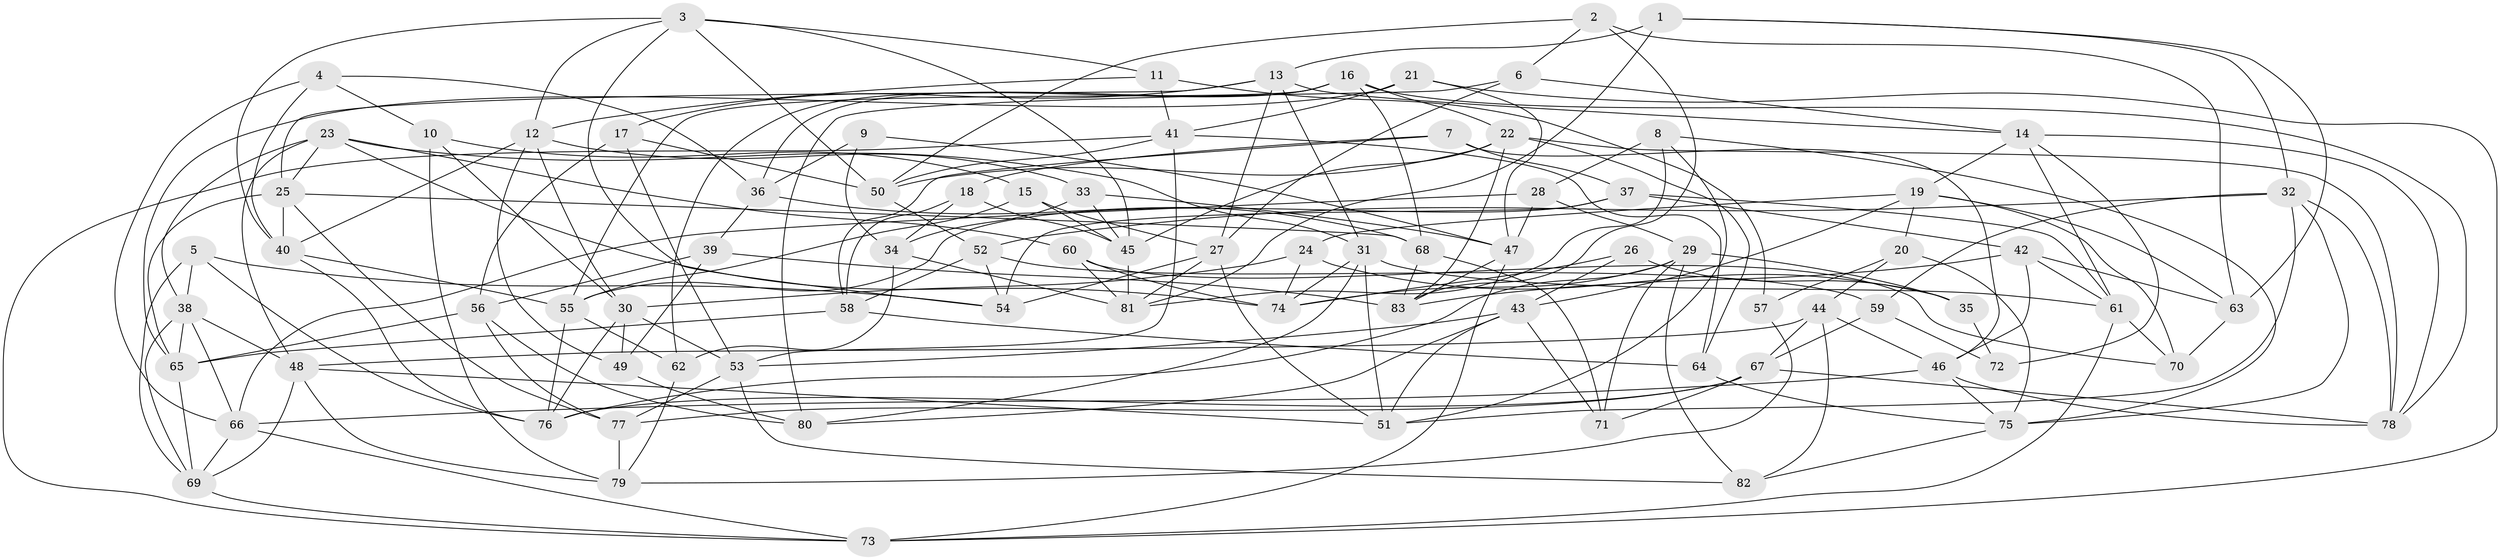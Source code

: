 // original degree distribution, {4: 1.0}
// Generated by graph-tools (version 1.1) at 2025/38/03/04/25 23:38:12]
// undirected, 83 vertices, 209 edges
graph export_dot {
  node [color=gray90,style=filled];
  1;
  2;
  3;
  4;
  5;
  6;
  7;
  8;
  9;
  10;
  11;
  12;
  13;
  14;
  15;
  16;
  17;
  18;
  19;
  20;
  21;
  22;
  23;
  24;
  25;
  26;
  27;
  28;
  29;
  30;
  31;
  32;
  33;
  34;
  35;
  36;
  37;
  38;
  39;
  40;
  41;
  42;
  43;
  44;
  45;
  46;
  47;
  48;
  49;
  50;
  51;
  52;
  53;
  54;
  55;
  56;
  57;
  58;
  59;
  60;
  61;
  62;
  63;
  64;
  65;
  66;
  67;
  68;
  69;
  70;
  71;
  72;
  73;
  74;
  75;
  76;
  77;
  78;
  79;
  80;
  81;
  82;
  83;
  1 -- 13 [weight=1.0];
  1 -- 32 [weight=1.0];
  1 -- 63 [weight=1.0];
  1 -- 81 [weight=1.0];
  2 -- 6 [weight=1.0];
  2 -- 50 [weight=1.0];
  2 -- 63 [weight=1.0];
  2 -- 83 [weight=1.0];
  3 -- 11 [weight=1.0];
  3 -- 12 [weight=1.0];
  3 -- 40 [weight=1.0];
  3 -- 45 [weight=1.0];
  3 -- 50 [weight=1.0];
  3 -- 54 [weight=1.0];
  4 -- 10 [weight=1.0];
  4 -- 36 [weight=1.0];
  4 -- 40 [weight=1.0];
  4 -- 66 [weight=1.0];
  5 -- 38 [weight=1.0];
  5 -- 54 [weight=1.0];
  5 -- 69 [weight=1.0];
  5 -- 76 [weight=1.0];
  6 -- 14 [weight=1.0];
  6 -- 27 [weight=1.0];
  6 -- 80 [weight=1.0];
  7 -- 18 [weight=1.0];
  7 -- 37 [weight=1.0];
  7 -- 46 [weight=1.0];
  7 -- 58 [weight=1.0];
  8 -- 28 [weight=1.0];
  8 -- 51 [weight=1.0];
  8 -- 75 [weight=1.0];
  8 -- 81 [weight=1.0];
  9 -- 34 [weight=2.0];
  9 -- 36 [weight=1.0];
  9 -- 47 [weight=1.0];
  10 -- 15 [weight=1.0];
  10 -- 30 [weight=1.0];
  10 -- 79 [weight=1.0];
  11 -- 12 [weight=1.0];
  11 -- 41 [weight=1.0];
  11 -- 57 [weight=1.0];
  12 -- 30 [weight=1.0];
  12 -- 33 [weight=1.0];
  12 -- 40 [weight=1.0];
  12 -- 49 [weight=1.0];
  13 -- 14 [weight=1.0];
  13 -- 17 [weight=1.0];
  13 -- 25 [weight=1.0];
  13 -- 27 [weight=1.0];
  13 -- 31 [weight=1.0];
  14 -- 19 [weight=1.0];
  14 -- 61 [weight=1.0];
  14 -- 72 [weight=1.0];
  14 -- 78 [weight=1.0];
  15 -- 27 [weight=1.0];
  15 -- 45 [weight=1.0];
  15 -- 55 [weight=1.0];
  16 -- 22 [weight=1.0];
  16 -- 36 [weight=1.0];
  16 -- 55 [weight=1.0];
  16 -- 62 [weight=1.0];
  16 -- 68 [weight=1.0];
  16 -- 78 [weight=1.0];
  17 -- 50 [weight=1.0];
  17 -- 53 [weight=1.0];
  17 -- 56 [weight=1.0];
  18 -- 34 [weight=1.0];
  18 -- 45 [weight=1.0];
  18 -- 58 [weight=1.0];
  19 -- 20 [weight=1.0];
  19 -- 24 [weight=1.0];
  19 -- 43 [weight=1.0];
  19 -- 63 [weight=1.0];
  19 -- 70 [weight=1.0];
  20 -- 44 [weight=2.0];
  20 -- 57 [weight=2.0];
  20 -- 75 [weight=1.0];
  21 -- 41 [weight=1.0];
  21 -- 47 [weight=1.0];
  21 -- 65 [weight=1.0];
  21 -- 73 [weight=1.0];
  22 -- 45 [weight=1.0];
  22 -- 50 [weight=1.0];
  22 -- 64 [weight=1.0];
  22 -- 78 [weight=1.0];
  22 -- 83 [weight=1.0];
  23 -- 25 [weight=1.0];
  23 -- 31 [weight=1.0];
  23 -- 38 [weight=1.0];
  23 -- 48 [weight=1.0];
  23 -- 60 [weight=1.0];
  23 -- 74 [weight=1.0];
  24 -- 30 [weight=1.0];
  24 -- 35 [weight=1.0];
  24 -- 74 [weight=1.0];
  25 -- 40 [weight=1.0];
  25 -- 65 [weight=1.0];
  25 -- 68 [weight=1.0];
  25 -- 77 [weight=1.0];
  26 -- 35 [weight=2.0];
  26 -- 43 [weight=1.0];
  26 -- 74 [weight=1.0];
  27 -- 51 [weight=1.0];
  27 -- 54 [weight=1.0];
  27 -- 81 [weight=1.0];
  28 -- 29 [weight=1.0];
  28 -- 47 [weight=1.0];
  28 -- 66 [weight=1.0];
  29 -- 35 [weight=1.0];
  29 -- 71 [weight=1.0];
  29 -- 74 [weight=1.0];
  29 -- 76 [weight=1.0];
  29 -- 82 [weight=1.0];
  30 -- 49 [weight=1.0];
  30 -- 53 [weight=1.0];
  30 -- 76 [weight=1.0];
  31 -- 51 [weight=1.0];
  31 -- 61 [weight=1.0];
  31 -- 74 [weight=1.0];
  31 -- 80 [weight=1.0];
  32 -- 51 [weight=1.0];
  32 -- 52 [weight=1.0];
  32 -- 59 [weight=1.0];
  32 -- 75 [weight=1.0];
  32 -- 78 [weight=1.0];
  33 -- 34 [weight=1.0];
  33 -- 45 [weight=1.0];
  33 -- 47 [weight=1.0];
  34 -- 62 [weight=1.0];
  34 -- 81 [weight=1.0];
  35 -- 72 [weight=2.0];
  36 -- 39 [weight=1.0];
  36 -- 68 [weight=2.0];
  37 -- 42 [weight=1.0];
  37 -- 54 [weight=2.0];
  37 -- 55 [weight=1.0];
  37 -- 61 [weight=1.0];
  38 -- 48 [weight=1.0];
  38 -- 65 [weight=1.0];
  38 -- 66 [weight=1.0];
  38 -- 69 [weight=1.0];
  39 -- 49 [weight=1.0];
  39 -- 56 [weight=1.0];
  39 -- 83 [weight=1.0];
  40 -- 55 [weight=1.0];
  40 -- 76 [weight=1.0];
  41 -- 50 [weight=1.0];
  41 -- 53 [weight=1.0];
  41 -- 64 [weight=1.0];
  41 -- 73 [weight=1.0];
  42 -- 46 [weight=1.0];
  42 -- 61 [weight=1.0];
  42 -- 63 [weight=2.0];
  42 -- 83 [weight=1.0];
  43 -- 51 [weight=1.0];
  43 -- 53 [weight=1.0];
  43 -- 71 [weight=1.0];
  43 -- 80 [weight=1.0];
  44 -- 46 [weight=1.0];
  44 -- 48 [weight=1.0];
  44 -- 67 [weight=1.0];
  44 -- 82 [weight=1.0];
  45 -- 81 [weight=1.0];
  46 -- 66 [weight=1.0];
  46 -- 75 [weight=1.0];
  46 -- 78 [weight=1.0];
  47 -- 73 [weight=1.0];
  47 -- 83 [weight=1.0];
  48 -- 51 [weight=1.0];
  48 -- 69 [weight=1.0];
  48 -- 79 [weight=1.0];
  49 -- 80 [weight=1.0];
  50 -- 52 [weight=1.0];
  52 -- 54 [weight=1.0];
  52 -- 58 [weight=2.0];
  52 -- 59 [weight=1.0];
  53 -- 77 [weight=1.0];
  53 -- 82 [weight=1.0];
  55 -- 62 [weight=1.0];
  55 -- 76 [weight=1.0];
  56 -- 65 [weight=1.0];
  56 -- 77 [weight=1.0];
  56 -- 80 [weight=2.0];
  57 -- 79 [weight=1.0];
  58 -- 64 [weight=1.0];
  58 -- 65 [weight=1.0];
  59 -- 67 [weight=1.0];
  59 -- 72 [weight=1.0];
  60 -- 70 [weight=1.0];
  60 -- 74 [weight=1.0];
  60 -- 81 [weight=1.0];
  61 -- 70 [weight=1.0];
  61 -- 73 [weight=1.0];
  62 -- 79 [weight=1.0];
  63 -- 70 [weight=1.0];
  64 -- 75 [weight=1.0];
  65 -- 69 [weight=1.0];
  66 -- 69 [weight=1.0];
  66 -- 73 [weight=1.0];
  67 -- 71 [weight=1.0];
  67 -- 76 [weight=1.0];
  67 -- 77 [weight=1.0];
  67 -- 78 [weight=1.0];
  68 -- 71 [weight=1.0];
  68 -- 83 [weight=1.0];
  69 -- 73 [weight=1.0];
  75 -- 82 [weight=1.0];
  77 -- 79 [weight=2.0];
}
